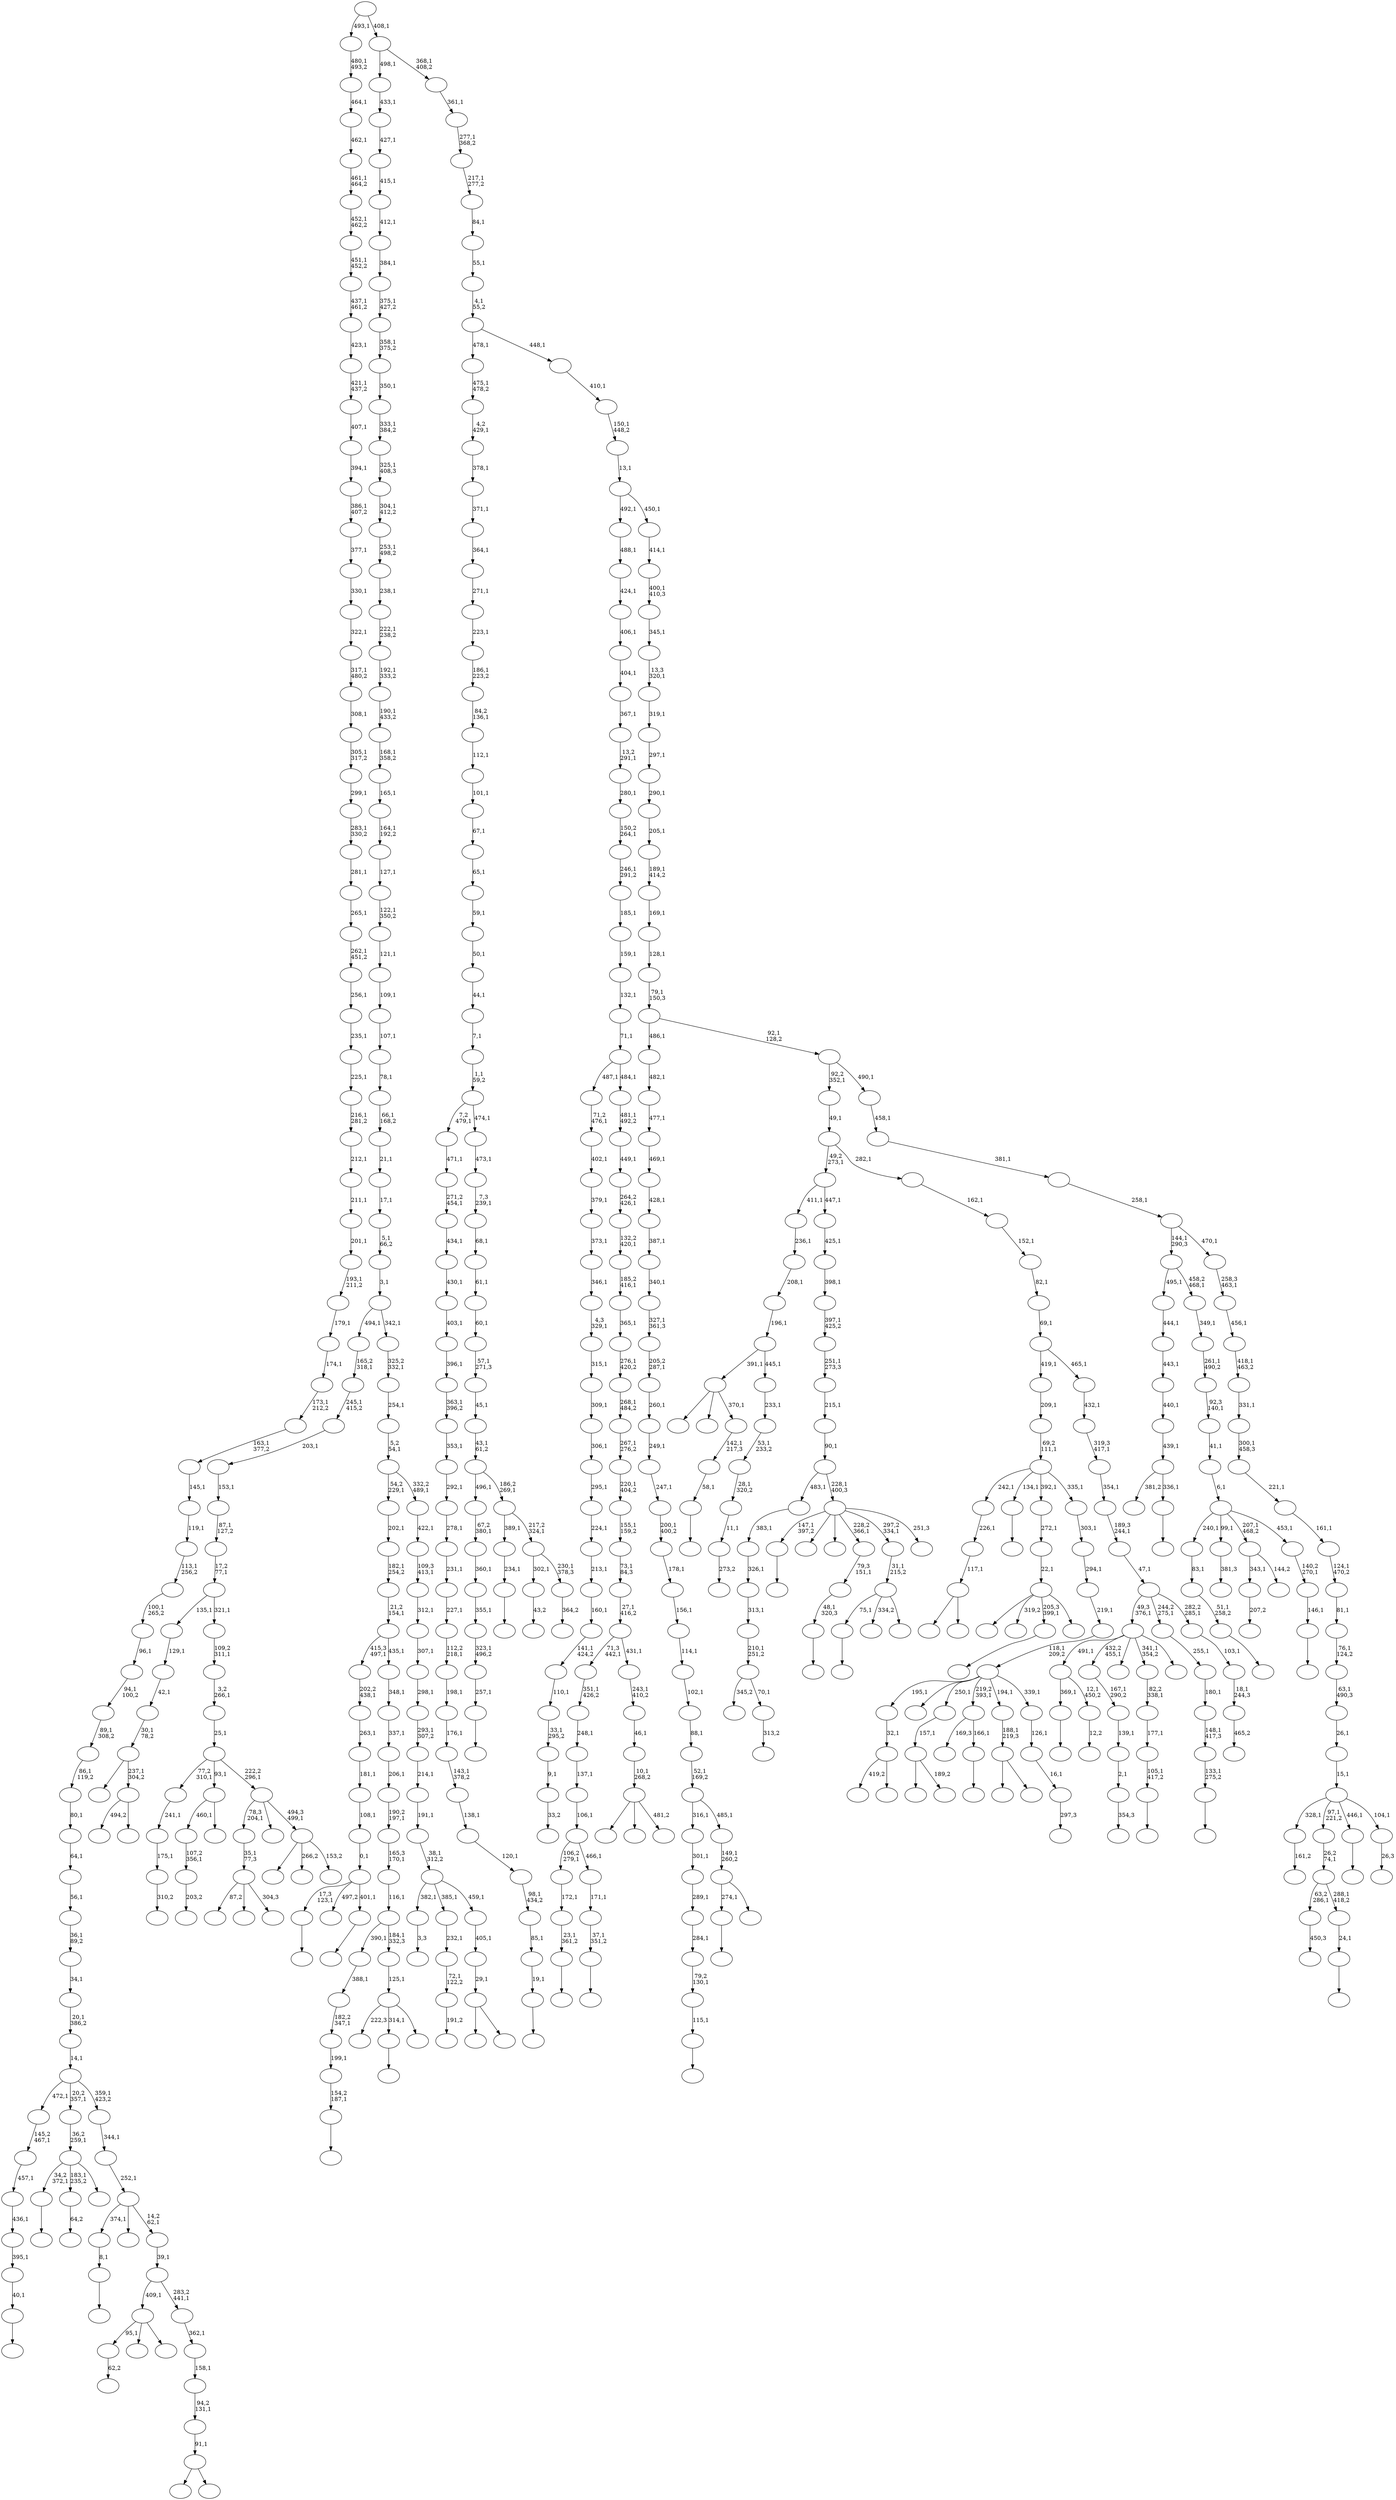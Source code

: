 digraph T {
	600 [label=""]
	599 [label=""]
	598 [label=""]
	597 [label=""]
	596 [label=""]
	595 [label=""]
	594 [label=""]
	593 [label=""]
	592 [label=""]
	591 [label=""]
	590 [label=""]
	589 [label=""]
	588 [label=""]
	587 [label=""]
	586 [label=""]
	585 [label=""]
	584 [label=""]
	583 [label=""]
	582 [label=""]
	581 [label=""]
	580 [label=""]
	579 [label=""]
	578 [label=""]
	577 [label=""]
	576 [label=""]
	575 [label=""]
	574 [label=""]
	573 [label=""]
	572 [label=""]
	571 [label=""]
	570 [label=""]
	569 [label=""]
	568 [label=""]
	567 [label=""]
	566 [label=""]
	565 [label=""]
	564 [label=""]
	563 [label=""]
	562 [label=""]
	561 [label=""]
	560 [label=""]
	559 [label=""]
	558 [label=""]
	557 [label=""]
	556 [label=""]
	555 [label=""]
	554 [label=""]
	553 [label=""]
	552 [label=""]
	551 [label=""]
	550 [label=""]
	549 [label=""]
	548 [label=""]
	547 [label=""]
	546 [label=""]
	545 [label=""]
	544 [label=""]
	543 [label=""]
	542 [label=""]
	541 [label=""]
	540 [label=""]
	539 [label=""]
	538 [label=""]
	537 [label=""]
	536 [label=""]
	535 [label=""]
	534 [label=""]
	533 [label=""]
	532 [label=""]
	531 [label=""]
	530 [label=""]
	529 [label=""]
	528 [label=""]
	527 [label=""]
	526 [label=""]
	525 [label=""]
	524 [label=""]
	523 [label=""]
	522 [label=""]
	521 [label=""]
	520 [label=""]
	519 [label=""]
	518 [label=""]
	517 [label=""]
	516 [label=""]
	515 [label=""]
	514 [label=""]
	513 [label=""]
	512 [label=""]
	511 [label=""]
	510 [label=""]
	509 [label=""]
	508 [label=""]
	507 [label=""]
	506 [label=""]
	505 [label=""]
	504 [label=""]
	503 [label=""]
	502 [label=""]
	501 [label=""]
	500 [label=""]
	499 [label=""]
	498 [label=""]
	497 [label=""]
	496 [label=""]
	495 [label=""]
	494 [label=""]
	493 [label=""]
	492 [label=""]
	491 [label=""]
	490 [label=""]
	489 [label=""]
	488 [label=""]
	487 [label=""]
	486 [label=""]
	485 [label=""]
	484 [label=""]
	483 [label=""]
	482 [label=""]
	481 [label=""]
	480 [label=""]
	479 [label=""]
	478 [label=""]
	477 [label=""]
	476 [label=""]
	475 [label=""]
	474 [label=""]
	473 [label=""]
	472 [label=""]
	471 [label=""]
	470 [label=""]
	469 [label=""]
	468 [label=""]
	467 [label=""]
	466 [label=""]
	465 [label=""]
	464 [label=""]
	463 [label=""]
	462 [label=""]
	461 [label=""]
	460 [label=""]
	459 [label=""]
	458 [label=""]
	457 [label=""]
	456 [label=""]
	455 [label=""]
	454 [label=""]
	453 [label=""]
	452 [label=""]
	451 [label=""]
	450 [label=""]
	449 [label=""]
	448 [label=""]
	447 [label=""]
	446 [label=""]
	445 [label=""]
	444 [label=""]
	443 [label=""]
	442 [label=""]
	441 [label=""]
	440 [label=""]
	439 [label=""]
	438 [label=""]
	437 [label=""]
	436 [label=""]
	435 [label=""]
	434 [label=""]
	433 [label=""]
	432 [label=""]
	431 [label=""]
	430 [label=""]
	429 [label=""]
	428 [label=""]
	427 [label=""]
	426 [label=""]
	425 [label=""]
	424 [label=""]
	423 [label=""]
	422 [label=""]
	421 [label=""]
	420 [label=""]
	419 [label=""]
	418 [label=""]
	417 [label=""]
	416 [label=""]
	415 [label=""]
	414 [label=""]
	413 [label=""]
	412 [label=""]
	411 [label=""]
	410 [label=""]
	409 [label=""]
	408 [label=""]
	407 [label=""]
	406 [label=""]
	405 [label=""]
	404 [label=""]
	403 [label=""]
	402 [label=""]
	401 [label=""]
	400 [label=""]
	399 [label=""]
	398 [label=""]
	397 [label=""]
	396 [label=""]
	395 [label=""]
	394 [label=""]
	393 [label=""]
	392 [label=""]
	391 [label=""]
	390 [label=""]
	389 [label=""]
	388 [label=""]
	387 [label=""]
	386 [label=""]
	385 [label=""]
	384 [label=""]
	383 [label=""]
	382 [label=""]
	381 [label=""]
	380 [label=""]
	379 [label=""]
	378 [label=""]
	377 [label=""]
	376 [label=""]
	375 [label=""]
	374 [label=""]
	373 [label=""]
	372 [label=""]
	371 [label=""]
	370 [label=""]
	369 [label=""]
	368 [label=""]
	367 [label=""]
	366 [label=""]
	365 [label=""]
	364 [label=""]
	363 [label=""]
	362 [label=""]
	361 [label=""]
	360 [label=""]
	359 [label=""]
	358 [label=""]
	357 [label=""]
	356 [label=""]
	355 [label=""]
	354 [label=""]
	353 [label=""]
	352 [label=""]
	351 [label=""]
	350 [label=""]
	349 [label=""]
	348 [label=""]
	347 [label=""]
	346 [label=""]
	345 [label=""]
	344 [label=""]
	343 [label=""]
	342 [label=""]
	341 [label=""]
	340 [label=""]
	339 [label=""]
	338 [label=""]
	337 [label=""]
	336 [label=""]
	335 [label=""]
	334 [label=""]
	333 [label=""]
	332 [label=""]
	331 [label=""]
	330 [label=""]
	329 [label=""]
	328 [label=""]
	327 [label=""]
	326 [label=""]
	325 [label=""]
	324 [label=""]
	323 [label=""]
	322 [label=""]
	321 [label=""]
	320 [label=""]
	319 [label=""]
	318 [label=""]
	317 [label=""]
	316 [label=""]
	315 [label=""]
	314 [label=""]
	313 [label=""]
	312 [label=""]
	311 [label=""]
	310 [label=""]
	309 [label=""]
	308 [label=""]
	307 [label=""]
	306 [label=""]
	305 [label=""]
	304 [label=""]
	303 [label=""]
	302 [label=""]
	301 [label=""]
	300 [label=""]
	299 [label=""]
	298 [label=""]
	297 [label=""]
	296 [label=""]
	295 [label=""]
	294 [label=""]
	293 [label=""]
	292 [label=""]
	291 [label=""]
	290 [label=""]
	289 [label=""]
	288 [label=""]
	287 [label=""]
	286 [label=""]
	285 [label=""]
	284 [label=""]
	283 [label=""]
	282 [label=""]
	281 [label=""]
	280 [label=""]
	279 [label=""]
	278 [label=""]
	277 [label=""]
	276 [label=""]
	275 [label=""]
	274 [label=""]
	273 [label=""]
	272 [label=""]
	271 [label=""]
	270 [label=""]
	269 [label=""]
	268 [label=""]
	267 [label=""]
	266 [label=""]
	265 [label=""]
	264 [label=""]
	263 [label=""]
	262 [label=""]
	261 [label=""]
	260 [label=""]
	259 [label=""]
	258 [label=""]
	257 [label=""]
	256 [label=""]
	255 [label=""]
	254 [label=""]
	253 [label=""]
	252 [label=""]
	251 [label=""]
	250 [label=""]
	249 [label=""]
	248 [label=""]
	247 [label=""]
	246 [label=""]
	245 [label=""]
	244 [label=""]
	243 [label=""]
	242 [label=""]
	241 [label=""]
	240 [label=""]
	239 [label=""]
	238 [label=""]
	237 [label=""]
	236 [label=""]
	235 [label=""]
	234 [label=""]
	233 [label=""]
	232 [label=""]
	231 [label=""]
	230 [label=""]
	229 [label=""]
	228 [label=""]
	227 [label=""]
	226 [label=""]
	225 [label=""]
	224 [label=""]
	223 [label=""]
	222 [label=""]
	221 [label=""]
	220 [label=""]
	219 [label=""]
	218 [label=""]
	217 [label=""]
	216 [label=""]
	215 [label=""]
	214 [label=""]
	213 [label=""]
	212 [label=""]
	211 [label=""]
	210 [label=""]
	209 [label=""]
	208 [label=""]
	207 [label=""]
	206 [label=""]
	205 [label=""]
	204 [label=""]
	203 [label=""]
	202 [label=""]
	201 [label=""]
	200 [label=""]
	199 [label=""]
	198 [label=""]
	197 [label=""]
	196 [label=""]
	195 [label=""]
	194 [label=""]
	193 [label=""]
	192 [label=""]
	191 [label=""]
	190 [label=""]
	189 [label=""]
	188 [label=""]
	187 [label=""]
	186 [label=""]
	185 [label=""]
	184 [label=""]
	183 [label=""]
	182 [label=""]
	181 [label=""]
	180 [label=""]
	179 [label=""]
	178 [label=""]
	177 [label=""]
	176 [label=""]
	175 [label=""]
	174 [label=""]
	173 [label=""]
	172 [label=""]
	171 [label=""]
	170 [label=""]
	169 [label=""]
	168 [label=""]
	167 [label=""]
	166 [label=""]
	165 [label=""]
	164 [label=""]
	163 [label=""]
	162 [label=""]
	161 [label=""]
	160 [label=""]
	159 [label=""]
	158 [label=""]
	157 [label=""]
	156 [label=""]
	155 [label=""]
	154 [label=""]
	153 [label=""]
	152 [label=""]
	151 [label=""]
	150 [label=""]
	149 [label=""]
	148 [label=""]
	147 [label=""]
	146 [label=""]
	145 [label=""]
	144 [label=""]
	143 [label=""]
	142 [label=""]
	141 [label=""]
	140 [label=""]
	139 [label=""]
	138 [label=""]
	137 [label=""]
	136 [label=""]
	135 [label=""]
	134 [label=""]
	133 [label=""]
	132 [label=""]
	131 [label=""]
	130 [label=""]
	129 [label=""]
	128 [label=""]
	127 [label=""]
	126 [label=""]
	125 [label=""]
	124 [label=""]
	123 [label=""]
	122 [label=""]
	121 [label=""]
	120 [label=""]
	119 [label=""]
	118 [label=""]
	117 [label=""]
	116 [label=""]
	115 [label=""]
	114 [label=""]
	113 [label=""]
	112 [label=""]
	111 [label=""]
	110 [label=""]
	109 [label=""]
	108 [label=""]
	107 [label=""]
	106 [label=""]
	105 [label=""]
	104 [label=""]
	103 [label=""]
	102 [label=""]
	101 [label=""]
	100 [label=""]
	99 [label=""]
	98 [label=""]
	97 [label=""]
	96 [label=""]
	95 [label=""]
	94 [label=""]
	93 [label=""]
	92 [label=""]
	91 [label=""]
	90 [label=""]
	89 [label=""]
	88 [label=""]
	87 [label=""]
	86 [label=""]
	85 [label=""]
	84 [label=""]
	83 [label=""]
	82 [label=""]
	81 [label=""]
	80 [label=""]
	79 [label=""]
	78 [label=""]
	77 [label=""]
	76 [label=""]
	75 [label=""]
	74 [label=""]
	73 [label=""]
	72 [label=""]
	71 [label=""]
	70 [label=""]
	69 [label=""]
	68 [label=""]
	67 [label=""]
	66 [label=""]
	65 [label=""]
	64 [label=""]
	63 [label=""]
	62 [label=""]
	61 [label=""]
	60 [label=""]
	59 [label=""]
	58 [label=""]
	57 [label=""]
	56 [label=""]
	55 [label=""]
	54 [label=""]
	53 [label=""]
	52 [label=""]
	51 [label=""]
	50 [label=""]
	49 [label=""]
	48 [label=""]
	47 [label=""]
	46 [label=""]
	45 [label=""]
	44 [label=""]
	43 [label=""]
	42 [label=""]
	41 [label=""]
	40 [label=""]
	39 [label=""]
	38 [label=""]
	37 [label=""]
	36 [label=""]
	35 [label=""]
	34 [label=""]
	33 [label=""]
	32 [label=""]
	31 [label=""]
	30 [label=""]
	29 [label=""]
	28 [label=""]
	27 [label=""]
	26 [label=""]
	25 [label=""]
	24 [label=""]
	23 [label=""]
	22 [label=""]
	21 [label=""]
	20 [label=""]
	19 [label=""]
	18 [label=""]
	17 [label=""]
	16 [label=""]
	15 [label=""]
	14 [label=""]
	13 [label=""]
	12 [label=""]
	11 [label=""]
	10 [label=""]
	9 [label=""]
	8 [label=""]
	7 [label=""]
	6 [label=""]
	5 [label=""]
	4 [label=""]
	3 [label=""]
	2 [label=""]
	1 [label=""]
	0 [label=""]
	599 -> 600 [label=""]
	597 -> 598 [label="161,2"]
	595 -> 596 [label="62,2"]
	591 -> 592 [label=""]
	588 -> 589 [label="450,3"]
	584 -> 585 [label="3,3"]
	579 -> 580 [label=""]
	577 -> 578 [label=""]
	576 -> 577 [label="58,1"]
	575 -> 576 [label="142,1\n217,3"]
	574 -> 593 [label=""]
	574 -> 581 [label=""]
	574 -> 575 [label="370,1"]
	572 -> 573 [label=""]
	571 -> 572 [label="8,1"]
	568 -> 569 [label="310,2"]
	567 -> 568 [label="175,1"]
	566 -> 567 [label="241,1"]
	563 -> 564 [label=""]
	560 -> 561 [label="33,2"]
	559 -> 560 [label="9,1"]
	558 -> 559 [label="33,1\n295,2"]
	557 -> 558 [label="110,1"]
	556 -> 557 [label="141,1\n424,2"]
	555 -> 556 [label="160,1"]
	554 -> 555 [label="213,1"]
	553 -> 554 [label="224,1"]
	552 -> 553 [label="295,1"]
	551 -> 552 [label="306,1"]
	550 -> 551 [label="309,1"]
	549 -> 550 [label="315,1"]
	548 -> 549 [label="4,3\n329,1"]
	547 -> 548 [label="346,1"]
	546 -> 547 [label="373,1"]
	545 -> 546 [label="379,1"]
	544 -> 545 [label="402,1"]
	543 -> 544 [label="71,2\n476,1"]
	541 -> 542 [label=""]
	540 -> 541 [label="257,1"]
	539 -> 540 [label="323,1\n496,2"]
	538 -> 539 [label="355,1"]
	537 -> 538 [label="360,1"]
	536 -> 537 [label="67,2\n380,1"]
	533 -> 534 [label=""]
	532 -> 533 [label="234,1"]
	530 -> 531 [label=""]
	528 -> 586 [label=""]
	528 -> 529 [label=""]
	527 -> 528 [label="117,1"]
	526 -> 527 [label="226,1"]
	524 -> 525 [label=""]
	522 -> 523 [label="12,2"]
	521 -> 524 [label="369,1"]
	521 -> 522 [label="12,1\n450,2"]
	517 -> 518 [label=""]
	516 -> 517 [label="24,1"]
	515 -> 588 [label="63,2\n286,1"]
	515 -> 516 [label="288,1\n418,2"]
	514 -> 515 [label="26,2\n74,1"]
	511 -> 570 [label="419,2"]
	511 -> 512 [label=""]
	510 -> 511 [label="32,1"]
	507 -> 508 [label="64,2"]
	504 -> 505 [label="203,2"]
	503 -> 504 [label="107,2\n356,1"]
	500 -> 501 [label=""]
	499 -> 500 [label="51,1\n258,2"]
	498 -> 499 [label="83,1"]
	495 -> 496 [label="43,2"]
	493 -> 494 [label="354,3"]
	492 -> 493 [label="2,1"]
	491 -> 492 [label="139,1"]
	490 -> 491 [label="167,1\n290,2"]
	487 -> 488 [label=""]
	485 -> 486 [label=""]
	484 -> 485 [label="23,1\n361,2"]
	483 -> 484 [label="172,1"]
	481 -> 482 [label="381,3"]
	479 -> 520 [label="87,2"]
	479 -> 513 [label=""]
	479 -> 480 [label="304,3"]
	478 -> 479 [label="35,1\n77,3"]
	476 -> 583 [label=""]
	476 -> 477 [label="189,2"]
	475 -> 476 [label="157,1"]
	473 -> 474 [label="191,2"]
	472 -> 473 [label="72,1\n122,2"]
	471 -> 472 [label="232,1"]
	468 -> 469 [label=""]
	467 -> 468 [label="19,1"]
	466 -> 467 [label="85,1"]
	465 -> 466 [label="98,1\n434,2"]
	464 -> 465 [label="120,1"]
	463 -> 464 [label="138,1"]
	462 -> 463 [label="143,1\n378,2"]
	461 -> 462 [label="176,1"]
	460 -> 461 [label="198,1"]
	459 -> 460 [label="112,2\n218,1"]
	458 -> 459 [label="227,1"]
	457 -> 458 [label="231,1"]
	456 -> 457 [label="278,1"]
	455 -> 456 [label="292,1"]
	454 -> 455 [label="353,1"]
	453 -> 454 [label="363,1\n396,2"]
	452 -> 453 [label="396,1"]
	451 -> 452 [label="403,1"]
	450 -> 451 [label="430,1"]
	449 -> 450 [label="434,1"]
	448 -> 449 [label="271,2\n454,1"]
	447 -> 448 [label="471,1"]
	444 -> 445 [label=""]
	441 -> 442 [label=""]
	440 -> 441 [label="40,1"]
	439 -> 440 [label="395,1"]
	438 -> 439 [label="436,1"]
	437 -> 438 [label="457,1"]
	436 -> 437 [label="145,2\n467,1"]
	434 -> 590 [label="494,2"]
	434 -> 435 [label=""]
	433 -> 489 [label=""]
	433 -> 434 [label="237,1\n304,2"]
	432 -> 433 [label="30,1\n78,2"]
	431 -> 432 [label="42,1"]
	430 -> 431 [label="129,1"]
	428 -> 595 [label="95,1"]
	428 -> 562 [label=""]
	428 -> 429 [label=""]
	425 -> 426 [label="207,2"]
	423 -> 424 [label=""]
	422 -> 563 [label="17,3\n123,1"]
	422 -> 519 [label="497,2"]
	422 -> 423 [label="401,1"]
	421 -> 422 [label="0,1"]
	420 -> 421 [label="108,1"]
	419 -> 420 [label="181,1"]
	418 -> 419 [label="263,1"]
	417 -> 418 [label="202,2\n438,1"]
	414 -> 415 [label="273,2"]
	413 -> 414 [label="11,1"]
	412 -> 413 [label="28,1\n320,2"]
	411 -> 412 [label="53,1\n233,2"]
	410 -> 411 [label="233,1"]
	409 -> 574 [label="391,1"]
	409 -> 410 [label="445,1"]
	408 -> 409 [label="196,1"]
	407 -> 408 [label="208,1"]
	406 -> 407 [label="236,1"]
	404 -> 405 [label=""]
	403 -> 404 [label="37,1\n351,2"]
	402 -> 403 [label="171,1"]
	401 -> 483 [label="106,2\n279,1"]
	401 -> 402 [label="466,1"]
	400 -> 401 [label="106,1"]
	399 -> 400 [label="137,1"]
	398 -> 399 [label="248,1"]
	397 -> 398 [label="351,1\n426,2"]
	394 -> 395 [label=""]
	390 -> 425 [label="343,1"]
	390 -> 391 [label="144,2"]
	388 -> 389 [label=""]
	387 -> 506 [label="169,3"]
	387 -> 388 [label="166,1"]
	385 -> 386 [label=""]
	384 -> 385 [label="154,2\n187,1"]
	383 -> 384 [label="199,1"]
	382 -> 383 [label="182,2\n347,1"]
	381 -> 382 [label="388,1"]
	379 -> 380 [label="313,2"]
	378 -> 470 [label="345,2"]
	378 -> 379 [label="70,1"]
	377 -> 378 [label="210,1\n251,2"]
	376 -> 377 [label="313,1"]
	375 -> 376 [label="326,1"]
	374 -> 375 [label="383,1"]
	372 -> 373 [label="364,2"]
	371 -> 495 [label="302,1"]
	371 -> 372 [label="230,1\n378,3"]
	370 -> 532 [label="389,1"]
	370 -> 371 [label="217,2\n324,1"]
	369 -> 536 [label="496,1"]
	369 -> 370 [label="186,2\n269,1"]
	368 -> 369 [label="43,1\n61,2"]
	367 -> 368 [label="45,1"]
	366 -> 367 [label="57,1\n271,3"]
	365 -> 366 [label="60,1"]
	364 -> 365 [label="61,1"]
	363 -> 364 [label="68,1"]
	362 -> 363 [label="7,3\n239,1"]
	361 -> 362 [label="473,1"]
	360 -> 447 [label="7,2\n479,1"]
	360 -> 361 [label="474,1"]
	359 -> 360 [label="1,1\n59,2"]
	358 -> 359 [label="7,1"]
	357 -> 358 [label="44,1"]
	356 -> 357 [label="50,1"]
	355 -> 356 [label="59,1"]
	354 -> 355 [label="65,1"]
	353 -> 354 [label="67,1"]
	352 -> 353 [label="101,1"]
	351 -> 352 [label="112,1"]
	350 -> 351 [label="84,2\n136,1"]
	349 -> 350 [label="186,1\n223,2"]
	348 -> 349 [label="223,1"]
	347 -> 348 [label="271,1"]
	346 -> 347 [label="364,1"]
	345 -> 346 [label="371,1"]
	344 -> 345 [label="378,1"]
	343 -> 344 [label="4,2\n429,1"]
	342 -> 343 [label="475,1\n478,2"]
	339 -> 340 [label=""]
	338 -> 339 [label="48,1\n320,3"]
	337 -> 338 [label="79,3\n151,1"]
	335 -> 336 [label=""]
	334 -> 335 [label="115,1"]
	333 -> 334 [label="79,2\n130,1"]
	332 -> 333 [label="284,1"]
	331 -> 332 [label="289,1"]
	330 -> 331 [label="301,1"]
	328 -> 579 [label="34,2\n372,1"]
	328 -> 507 [label="183,1\n235,2"]
	328 -> 329 [label=""]
	327 -> 328 [label="36,2\n259,1"]
	325 -> 446 [label="222,3"]
	325 -> 444 [label="314,1"]
	325 -> 326 [label=""]
	324 -> 325 [label="125,1"]
	323 -> 381 [label="390,1"]
	323 -> 324 [label="184,1\n332,3"]
	322 -> 323 [label="116,1"]
	321 -> 322 [label="165,3\n170,1"]
	320 -> 321 [label="190,2\n197,1"]
	319 -> 320 [label="206,1"]
	318 -> 319 [label="337,1"]
	317 -> 318 [label="348,1"]
	316 -> 417 [label="415,3\n497,1"]
	316 -> 317 [label="435,1"]
	315 -> 316 [label="21,2\n154,1"]
	314 -> 315 [label="182,1\n254,2"]
	313 -> 314 [label="202,1"]
	311 -> 312 [label=""]
	310 -> 311 [label="105,1\n417,2"]
	309 -> 310 [label="177,1"]
	308 -> 309 [label="82,2\n338,1"]
	305 -> 306 [label=""]
	303 -> 304 [label=""]
	302 -> 341 [label="381,2"]
	302 -> 303 [label="336,1"]
	301 -> 302 [label="439,1"]
	300 -> 301 [label="440,1"]
	299 -> 300 [label="443,1"]
	298 -> 299 [label="444,1"]
	296 -> 503 [label="460,1"]
	296 -> 297 [label=""]
	294 -> 530 [label="274,1"]
	294 -> 295 [label=""]
	293 -> 294 [label="149,1\n260,2"]
	292 -> 330 [label="316,1"]
	292 -> 293 [label="485,1"]
	291 -> 292 [label="52,1\n169,2"]
	290 -> 291 [label="88,1"]
	289 -> 290 [label="102,1"]
	288 -> 289 [label="114,1"]
	287 -> 288 [label="156,1"]
	286 -> 287 [label="178,1"]
	285 -> 286 [label="200,1\n400,2"]
	284 -> 285 [label="247,1"]
	283 -> 284 [label="249,1"]
	282 -> 283 [label="260,1"]
	281 -> 282 [label="205,2\n287,1"]
	280 -> 281 [label="327,1\n361,3"]
	279 -> 280 [label="340,1"]
	278 -> 279 [label="387,1"]
	277 -> 278 [label="428,1"]
	276 -> 277 [label="469,1"]
	275 -> 276 [label="477,1"]
	274 -> 275 [label="482,1"]
	272 -> 427 [label=""]
	272 -> 307 [label="266,2"]
	272 -> 273 [label="153,2"]
	271 -> 478 [label="78,3\n204,1"]
	271 -> 416 [label=""]
	271 -> 272 [label="494,3\n499,1"]
	270 -> 566 [label="77,2\n310,1"]
	270 -> 296 [label="93,1"]
	270 -> 271 [label="222,2\n296,1"]
	269 -> 270 [label="25,1"]
	268 -> 269 [label="3,2\n266,1"]
	267 -> 268 [label="109,2\n311,1"]
	266 -> 430 [label="135,1"]
	266 -> 267 [label="321,1"]
	265 -> 266 [label="17,2\n77,1"]
	264 -> 265 [label="87,1\n127,2"]
	263 -> 264 [label="153,1"]
	262 -> 263 [label="203,1"]
	261 -> 262 [label="245,1\n415,2"]
	260 -> 261 [label="165,2\n318,1"]
	258 -> 594 [label=""]
	258 -> 393 [label="319,2"]
	258 -> 305 [label="205,3\n399,1"]
	258 -> 259 [label=""]
	257 -> 258 [label="22,1"]
	256 -> 257 [label="272,1"]
	254 -> 591 [label="75,1"]
	254 -> 396 [label="334,2"]
	254 -> 255 [label=""]
	253 -> 254 [label="31,1\n215,2"]
	251 -> 252 [label=""]
	250 -> 251 [label="146,1"]
	249 -> 250 [label="140,2\n270,1"]
	248 -> 498 [label="240,1"]
	248 -> 481 [label="99,1"]
	248 -> 390 [label="207,1\n468,2"]
	248 -> 249 [label="453,1"]
	247 -> 248 [label="6,1"]
	246 -> 247 [label="41,1"]
	245 -> 246 [label="92,3\n140,1"]
	244 -> 245 [label="261,1\n490,2"]
	243 -> 244 [label="349,1"]
	242 -> 298 [label="495,1"]
	242 -> 243 [label="458,2\n468,1"]
	240 -> 599 [label="147,1\n397,2"]
	240 -> 582 [label=""]
	240 -> 565 [label=""]
	240 -> 337 [label="228,2\n366,1"]
	240 -> 253 [label="297,2\n334,1"]
	240 -> 241 [label="251,3"]
	239 -> 374 [label="483,1"]
	239 -> 240 [label="228,1\n400,3"]
	238 -> 239 [label="90,1"]
	237 -> 238 [label="215,1"]
	236 -> 237 [label="251,1\n273,3"]
	235 -> 236 [label="397,1\n425,2"]
	234 -> 235 [label="398,1"]
	233 -> 234 [label="425,1"]
	232 -> 406 [label="411,1"]
	232 -> 233 [label="447,1"]
	230 -> 587 [label=""]
	230 -> 231 [label=""]
	229 -> 230 [label="188,1\n219,3"]
	227 -> 228 [label="297,3"]
	226 -> 227 [label="16,1"]
	225 -> 226 [label="126,1"]
	224 -> 510 [label="195,1"]
	224 -> 497 [label=""]
	224 -> 475 [label="250,1"]
	224 -> 387 [label="219,2\n393,1"]
	224 -> 229 [label="194,1"]
	224 -> 225 [label="339,1"]
	223 -> 224 [label="118,1\n209,2"]
	222 -> 223 [label="219,1"]
	221 -> 222 [label="294,1"]
	220 -> 221 [label="303,1"]
	219 -> 526 [label="242,1"]
	219 -> 487 [label="134,1"]
	219 -> 256 [label="392,1"]
	219 -> 220 [label="335,1"]
	218 -> 219 [label="69,2\n111,1"]
	217 -> 218 [label="209,1"]
	215 -> 521 [label="491,1"]
	215 -> 490 [label="432,2\n455,1"]
	215 -> 392 [label=""]
	215 -> 308 [label="341,1\n354,2"]
	215 -> 216 [label=""]
	212 -> 213 [label=""]
	211 -> 212 [label="133,1\n275,2"]
	210 -> 211 [label="148,1\n417,3"]
	209 -> 210 [label="180,1"]
	208 -> 209 [label="255,1"]
	206 -> 207 [label="465,2"]
	205 -> 206 [label="18,1\n244,3"]
	204 -> 205 [label="103,1"]
	203 -> 215 [label="49,3\n376,1"]
	203 -> 208 [label="244,2\n275,1"]
	203 -> 204 [label="282,2\n285,1"]
	202 -> 203 [label="47,1"]
	201 -> 202 [label="189,3\n244,1"]
	200 -> 201 [label="354,1"]
	199 -> 200 [label="319,3\n417,1"]
	198 -> 199 [label="432,1"]
	197 -> 217 [label="419,1"]
	197 -> 198 [label="465,1"]
	196 -> 197 [label="69,1"]
	195 -> 196 [label="82,1"]
	194 -> 195 [label="152,1"]
	193 -> 194 [label="162,1"]
	192 -> 232 [label="49,2\n273,1"]
	192 -> 193 [label="282,1"]
	191 -> 192 [label="49,1"]
	189 -> 535 [label=""]
	189 -> 502 [label=""]
	189 -> 190 [label="481,2"]
	188 -> 189 [label="10,1\n268,2"]
	187 -> 188 [label="46,1"]
	186 -> 187 [label="243,1\n410,2"]
	185 -> 397 [label="71,3\n442,1"]
	185 -> 186 [label="431,1"]
	184 -> 185 [label="27,1\n416,2"]
	183 -> 184 [label="73,1\n84,3"]
	182 -> 183 [label="155,1\n159,2"]
	181 -> 182 [label="220,1\n404,2"]
	180 -> 181 [label="267,1\n276,2"]
	179 -> 180 [label="268,1\n484,2"]
	178 -> 179 [label="276,1\n420,2"]
	177 -> 178 [label="365,1"]
	176 -> 177 [label="185,2\n416,1"]
	175 -> 176 [label="132,2\n420,1"]
	174 -> 175 [label="264,2\n426,1"]
	173 -> 174 [label="449,1"]
	172 -> 173 [label="481,1\n492,2"]
	171 -> 543 [label="487,1"]
	171 -> 172 [label="484,1"]
	170 -> 171 [label="71,1"]
	169 -> 170 [label="132,1"]
	168 -> 169 [label="159,1"]
	167 -> 168 [label="185,1"]
	166 -> 167 [label="246,1\n291,2"]
	165 -> 166 [label="150,2\n264,1"]
	164 -> 165 [label="280,1"]
	163 -> 164 [label="13,2\n291,1"]
	162 -> 163 [label="367,1"]
	161 -> 162 [label="404,1"]
	160 -> 161 [label="406,1"]
	159 -> 160 [label="424,1"]
	158 -> 159 [label="488,1"]
	156 -> 443 [label=""]
	156 -> 157 [label=""]
	155 -> 156 [label="91,1"]
	154 -> 155 [label="94,2\n131,1"]
	153 -> 154 [label="158,1"]
	152 -> 153 [label="362,1"]
	151 -> 428 [label="409,1"]
	151 -> 152 [label="283,2\n441,1"]
	150 -> 151 [label="39,1"]
	149 -> 571 [label="374,1"]
	149 -> 214 [label=""]
	149 -> 150 [label="14,2\n62,1"]
	148 -> 149 [label="252,1"]
	147 -> 148 [label="344,1"]
	146 -> 436 [label="472,1"]
	146 -> 327 [label="20,2\n357,1"]
	146 -> 147 [label="359,1\n423,2"]
	145 -> 146 [label="14,1"]
	144 -> 145 [label="20,1\n386,2"]
	143 -> 144 [label="34,1"]
	142 -> 143 [label="36,1\n89,2"]
	141 -> 142 [label="56,1"]
	140 -> 141 [label="64,1"]
	139 -> 140 [label="80,1"]
	138 -> 139 [label="86,1\n119,2"]
	137 -> 138 [label="89,1\n308,2"]
	136 -> 137 [label="94,1\n100,2"]
	135 -> 136 [label="96,1"]
	134 -> 135 [label="100,1\n265,2"]
	133 -> 134 [label="113,1\n256,2"]
	132 -> 133 [label="119,1"]
	131 -> 132 [label="145,1"]
	130 -> 131 [label="163,1\n377,2"]
	129 -> 130 [label="173,1\n212,2"]
	128 -> 129 [label="174,1"]
	127 -> 128 [label="179,1"]
	126 -> 127 [label="193,1\n211,2"]
	125 -> 126 [label="201,1"]
	124 -> 125 [label="211,1"]
	123 -> 124 [label="212,1"]
	122 -> 123 [label="216,1\n281,2"]
	121 -> 122 [label="225,1"]
	120 -> 121 [label="235,1"]
	119 -> 120 [label="256,1"]
	118 -> 119 [label="262,1\n451,2"]
	117 -> 118 [label="265,1"]
	116 -> 117 [label="281,1"]
	115 -> 116 [label="283,1\n330,2"]
	114 -> 115 [label="299,1"]
	113 -> 114 [label="305,1\n317,2"]
	112 -> 113 [label="308,1"]
	111 -> 112 [label="317,1\n480,2"]
	110 -> 111 [label="322,1"]
	109 -> 110 [label="330,1"]
	108 -> 109 [label="377,1"]
	107 -> 108 [label="386,1\n407,2"]
	106 -> 107 [label="394,1"]
	105 -> 106 [label="407,1"]
	104 -> 105 [label="421,1\n437,2"]
	103 -> 104 [label="423,1"]
	102 -> 103 [label="437,1\n461,2"]
	101 -> 102 [label="451,1\n452,2"]
	100 -> 101 [label="452,1\n462,2"]
	99 -> 100 [label="461,1\n464,2"]
	98 -> 99 [label="462,1"]
	97 -> 98 [label="464,1"]
	96 -> 97 [label="480,1\n493,2"]
	94 -> 509 [label=""]
	94 -> 95 [label=""]
	93 -> 94 [label="29,1"]
	92 -> 93 [label="405,1"]
	91 -> 584 [label="382,1"]
	91 -> 471 [label="385,1"]
	91 -> 92 [label="459,1"]
	90 -> 91 [label="38,1\n312,2"]
	89 -> 90 [label="191,1"]
	88 -> 89 [label="214,1"]
	87 -> 88 [label="293,1\n307,2"]
	86 -> 87 [label="298,1"]
	85 -> 86 [label="307,1"]
	84 -> 85 [label="312,1"]
	83 -> 84 [label="109,3\n413,1"]
	82 -> 83 [label="422,1"]
	81 -> 313 [label="54,2\n229,1"]
	81 -> 82 [label="332,2\n489,1"]
	80 -> 81 [label="5,2\n54,1"]
	79 -> 80 [label="254,1"]
	78 -> 79 [label="325,2\n332,1"]
	77 -> 260 [label="494,1"]
	77 -> 78 [label="342,1"]
	76 -> 77 [label="3,1"]
	75 -> 76 [label="5,1\n66,2"]
	74 -> 75 [label="17,1"]
	73 -> 74 [label="21,1"]
	72 -> 73 [label="66,1\n168,2"]
	71 -> 72 [label="78,1"]
	70 -> 71 [label="107,1"]
	69 -> 70 [label="109,1"]
	68 -> 69 [label="121,1"]
	67 -> 68 [label="122,1\n350,2"]
	66 -> 67 [label="127,1"]
	65 -> 66 [label="164,1\n192,2"]
	64 -> 65 [label="165,1"]
	63 -> 64 [label="168,1\n358,2"]
	62 -> 63 [label="190,1\n433,2"]
	61 -> 62 [label="192,1\n333,2"]
	60 -> 61 [label="222,1\n238,2"]
	59 -> 60 [label="238,1"]
	58 -> 59 [label="253,1\n498,2"]
	57 -> 58 [label="304,1\n412,2"]
	56 -> 57 [label="325,1\n408,3"]
	55 -> 56 [label="333,1\n384,2"]
	54 -> 55 [label="350,1"]
	53 -> 54 [label="358,1\n375,2"]
	52 -> 53 [label="375,1\n427,2"]
	51 -> 52 [label="384,1"]
	50 -> 51 [label="412,1"]
	49 -> 50 [label="415,1"]
	48 -> 49 [label="427,1"]
	47 -> 48 [label="433,1"]
	45 -> 46 [label="26,3"]
	44 -> 597 [label="328,1"]
	44 -> 514 [label="97,1\n221,2"]
	44 -> 394 [label="446,1"]
	44 -> 45 [label="104,1"]
	43 -> 44 [label="15,1"]
	42 -> 43 [label="26,1"]
	41 -> 42 [label="63,1\n490,3"]
	40 -> 41 [label="76,1\n124,2"]
	39 -> 40 [label="81,1"]
	38 -> 39 [label="124,1\n470,2"]
	37 -> 38 [label="161,1"]
	36 -> 37 [label="221,1"]
	35 -> 36 [label="300,1\n458,3"]
	34 -> 35 [label="331,1"]
	33 -> 34 [label="418,1\n463,2"]
	32 -> 33 [label="456,1"]
	31 -> 32 [label="258,3\n463,1"]
	30 -> 242 [label="144,1\n290,3"]
	30 -> 31 [label="470,1"]
	29 -> 30 [label="258,1"]
	28 -> 29 [label="381,1"]
	27 -> 28 [label="458,1"]
	26 -> 191 [label="92,2\n352,1"]
	26 -> 27 [label="490,1"]
	25 -> 274 [label="486,1"]
	25 -> 26 [label="92,1\n128,2"]
	24 -> 25 [label="79,1\n150,3"]
	23 -> 24 [label="128,1"]
	22 -> 23 [label="169,1"]
	21 -> 22 [label="189,1\n414,2"]
	20 -> 21 [label="205,1"]
	19 -> 20 [label="290,1"]
	18 -> 19 [label="297,1"]
	17 -> 18 [label="319,1"]
	16 -> 17 [label="13,3\n320,1"]
	15 -> 16 [label="345,1"]
	14 -> 15 [label="400,1\n410,3"]
	13 -> 14 [label="414,1"]
	12 -> 158 [label="492,1"]
	12 -> 13 [label="450,1"]
	11 -> 12 [label="13,1"]
	10 -> 11 [label="150,1\n448,2"]
	9 -> 10 [label="410,1"]
	8 -> 342 [label="478,1"]
	8 -> 9 [label="448,1"]
	7 -> 8 [label="4,1\n55,2"]
	6 -> 7 [label="55,1"]
	5 -> 6 [label="84,1"]
	4 -> 5 [label="217,1\n277,2"]
	3 -> 4 [label="277,1\n368,2"]
	2 -> 3 [label="361,1"]
	1 -> 47 [label="498,1"]
	1 -> 2 [label="368,1\n408,2"]
	0 -> 96 [label="493,1"]
	0 -> 1 [label="408,1"]
}

